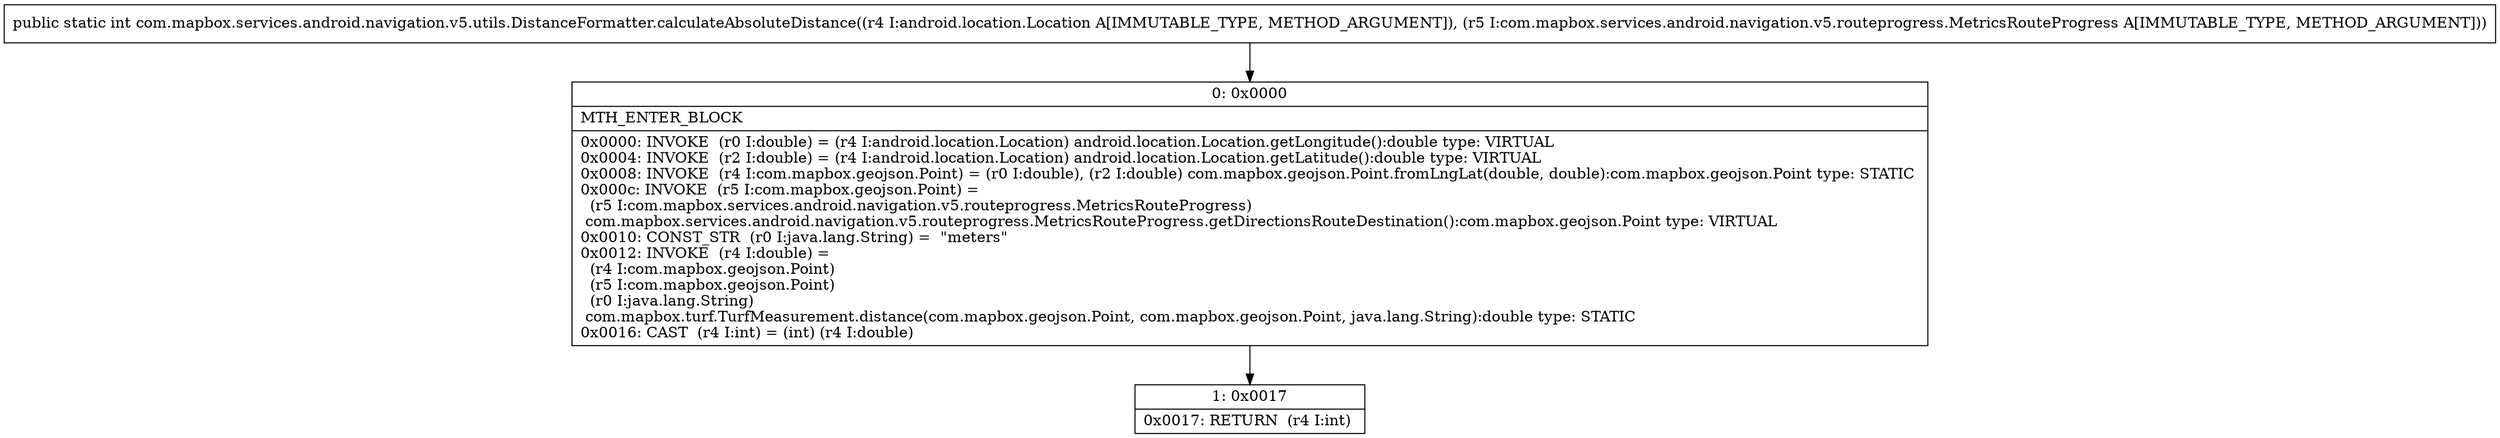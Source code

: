 digraph "CFG forcom.mapbox.services.android.navigation.v5.utils.DistanceFormatter.calculateAbsoluteDistance(Landroid\/location\/Location;Lcom\/mapbox\/services\/android\/navigation\/v5\/routeprogress\/MetricsRouteProgress;)I" {
Node_0 [shape=record,label="{0\:\ 0x0000|MTH_ENTER_BLOCK\l|0x0000: INVOKE  (r0 I:double) = (r4 I:android.location.Location) android.location.Location.getLongitude():double type: VIRTUAL \l0x0004: INVOKE  (r2 I:double) = (r4 I:android.location.Location) android.location.Location.getLatitude():double type: VIRTUAL \l0x0008: INVOKE  (r4 I:com.mapbox.geojson.Point) = (r0 I:double), (r2 I:double) com.mapbox.geojson.Point.fromLngLat(double, double):com.mapbox.geojson.Point type: STATIC \l0x000c: INVOKE  (r5 I:com.mapbox.geojson.Point) = \l  (r5 I:com.mapbox.services.android.navigation.v5.routeprogress.MetricsRouteProgress)\l com.mapbox.services.android.navigation.v5.routeprogress.MetricsRouteProgress.getDirectionsRouteDestination():com.mapbox.geojson.Point type: VIRTUAL \l0x0010: CONST_STR  (r0 I:java.lang.String) =  \"meters\" \l0x0012: INVOKE  (r4 I:double) = \l  (r4 I:com.mapbox.geojson.Point)\l  (r5 I:com.mapbox.geojson.Point)\l  (r0 I:java.lang.String)\l com.mapbox.turf.TurfMeasurement.distance(com.mapbox.geojson.Point, com.mapbox.geojson.Point, java.lang.String):double type: STATIC \l0x0016: CAST  (r4 I:int) = (int) (r4 I:double) \l}"];
Node_1 [shape=record,label="{1\:\ 0x0017|0x0017: RETURN  (r4 I:int) \l}"];
MethodNode[shape=record,label="{public static int com.mapbox.services.android.navigation.v5.utils.DistanceFormatter.calculateAbsoluteDistance((r4 I:android.location.Location A[IMMUTABLE_TYPE, METHOD_ARGUMENT]), (r5 I:com.mapbox.services.android.navigation.v5.routeprogress.MetricsRouteProgress A[IMMUTABLE_TYPE, METHOD_ARGUMENT])) }"];
MethodNode -> Node_0;
Node_0 -> Node_1;
}

